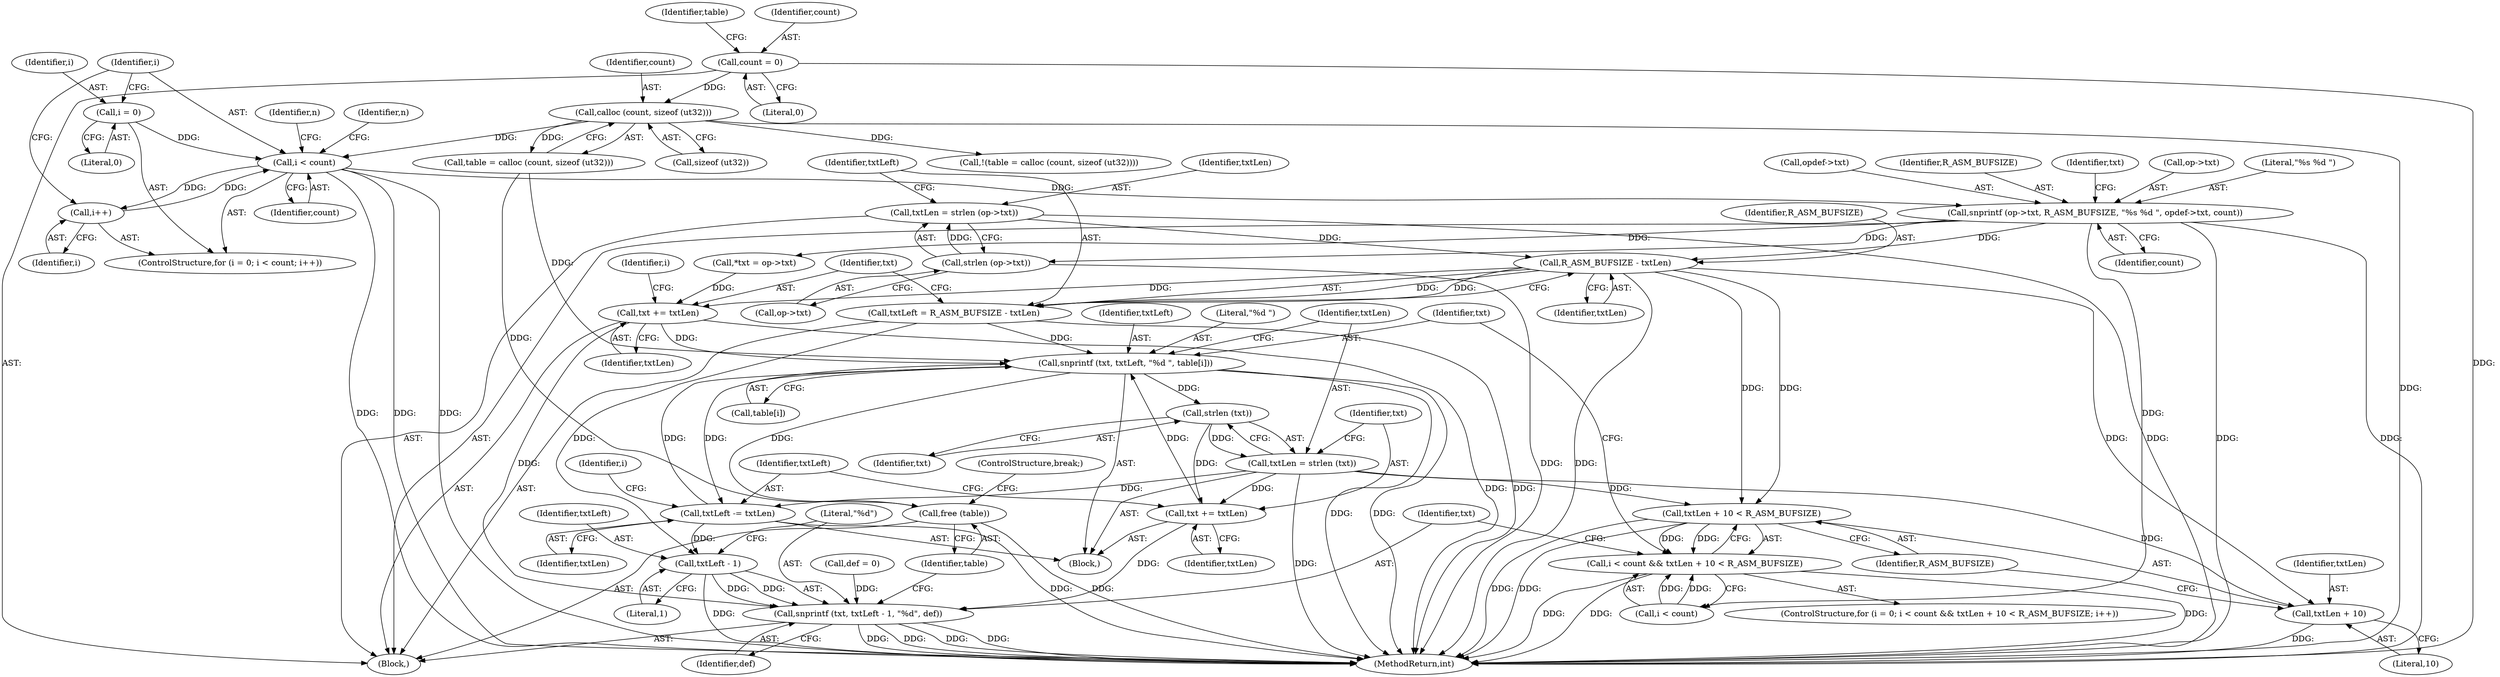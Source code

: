 digraph "0_radare2_bd276ef2fd8ac3401e65be7c126a43175ccfbcd7@API" {
"1000581" [label="(Call,txtLen = strlen (op->txt))"];
"1000583" [label="(Call,strlen (op->txt))"];
"1000564" [label="(Call,snprintf (op->txt, R_ASM_BUFSIZE, \"%s %d \", opdef->txt, count))"];
"1000494" [label="(Call,i < count)"];
"1000497" [label="(Call,i++)"];
"1000491" [label="(Call,i = 0)"];
"1000475" [label="(Call,calloc (count, sizeof (ut32)))"];
"1000437" [label="(Call,count = 0)"];
"1000590" [label="(Call,R_ASM_BUFSIZE - txtLen)"];
"1000588" [label="(Call,txtLeft = R_ASM_BUFSIZE - txtLen)"];
"1000612" [label="(Call,snprintf (txt, txtLeft, \"%d \", table[i]))"];
"1000621" [label="(Call,strlen (txt))"];
"1000619" [label="(Call,txtLen = strlen (txt))"];
"1000604" [label="(Call,txtLen + 10 < R_ASM_BUFSIZE)"];
"1000600" [label="(Call,i < count && txtLen + 10 < R_ASM_BUFSIZE)"];
"1000605" [label="(Call,txtLen + 10)"];
"1000623" [label="(Call,txt += txtLen)"];
"1000629" [label="(Call,snprintf (txt, txtLeft - 1, \"%d\", def))"];
"1000626" [label="(Call,txtLeft -= txtLen)"];
"1000631" [label="(Call,txtLeft - 1)"];
"1000636" [label="(Call,free (table))"];
"1000593" [label="(Call,txt += txtLen)"];
"1000581" [label="(Call,txtLen = strlen (op->txt))"];
"1000613" [label="(Identifier,txt)"];
"1000608" [label="(Identifier,R_ASM_BUFSIZE)"];
"1000490" [label="(ControlStructure,for (i = 0; i < count; i++))"];
"1000604" [label="(Call,txtLen + 10 < R_ASM_BUFSIZE)"];
"1000590" [label="(Call,R_ASM_BUFSIZE - txtLen)"];
"1000584" [label="(Call,op->txt)"];
"1000614" [label="(Identifier,txtLeft)"];
"1000594" [label="(Identifier,txt)"];
"1000598" [label="(Identifier,i)"];
"1000620" [label="(Identifier,txtLen)"];
"1000496" [label="(Identifier,count)"];
"1000589" [label="(Identifier,txtLeft)"];
"1000492" [label="(Identifier,i)"];
"1000605" [label="(Call,txtLen + 10)"];
"1000631" [label="(Call,txtLeft - 1)"];
"1000565" [label="(Call,op->txt)"];
"1000476" [label="(Identifier,count)"];
"1000437" [label="(Call,count = 0)"];
"1000624" [label="(Identifier,txt)"];
"1001097" [label="(MethodReturn,int)"];
"1000588" [label="(Call,txtLeft = R_ASM_BUFSIZE - txtLen)"];
"1000611" [label="(Block,)"];
"1000636" [label="(Call,free (table))"];
"1000593" [label="(Call,txt += txtLen)"];
"1000619" [label="(Call,txtLen = strlen (txt))"];
"1000498" [label="(Identifier,i)"];
"1000497" [label="(Call,i++)"];
"1000610" [label="(Identifier,i)"];
"1000564" [label="(Call,snprintf (op->txt, R_ASM_BUFSIZE, \"%s %d \", opdef->txt, count))"];
"1000475" [label="(Call,calloc (count, sizeof (ut32)))"];
"1000607" [label="(Literal,10)"];
"1000595" [label="(Identifier,txtLen)"];
"1000612" [label="(Call,snprintf (txt, txtLeft, \"%d \", table[i]))"];
"1000445" [label="(Call,def = 0)"];
"1000569" [label="(Literal,\"%s %d \")"];
"1000493" [label="(Literal,0)"];
"1000442" [label="(Identifier,table)"];
"1000601" [label="(Call,i < count)"];
"1000638" [label="(ControlStructure,break;)"];
"1000438" [label="(Identifier,count)"];
"1000616" [label="(Call,table[i])"];
"1000628" [label="(Identifier,txtLen)"];
"1000633" [label="(Literal,1)"];
"1000583" [label="(Call,strlen (op->txt))"];
"1000570" [label="(Call,opdef->txt)"];
"1000494" [label="(Call,i < count)"];
"1000439" [label="(Literal,0)"];
"1000632" [label="(Identifier,txtLeft)"];
"1000596" [label="(ControlStructure,for (i = 0; i < count && txtLen + 10 < R_ASM_BUFSIZE; i++))"];
"1000600" [label="(Call,i < count && txtLen + 10 < R_ASM_BUFSIZE)"];
"1000635" [label="(Identifier,def)"];
"1000568" [label="(Identifier,R_ASM_BUFSIZE)"];
"1000435" [label="(Block,)"];
"1000625" [label="(Identifier,txtLen)"];
"1000576" [label="(Identifier,txt)"];
"1000573" [label="(Identifier,count)"];
"1000532" [label="(Identifier,n)"];
"1000634" [label="(Literal,\"%d\")"];
"1000630" [label="(Identifier,txt)"];
"1000629" [label="(Call,snprintf (txt, txtLeft - 1, \"%d\", def))"];
"1000637" [label="(Identifier,table)"];
"1000592" [label="(Identifier,txtLen)"];
"1000623" [label="(Call,txt += txtLen)"];
"1000627" [label="(Identifier,txtLeft)"];
"1000626" [label="(Call,txtLeft -= txtLen)"];
"1000582" [label="(Identifier,txtLen)"];
"1000473" [label="(Call,table = calloc (count, sizeof (ut32)))"];
"1000575" [label="(Call,*txt = op->txt)"];
"1000622" [label="(Identifier,txt)"];
"1000606" [label="(Identifier,txtLen)"];
"1000477" [label="(Call,sizeof (ut32))"];
"1000591" [label="(Identifier,R_ASM_BUFSIZE)"];
"1000472" [label="(Call,!(table = calloc (count, sizeof (ut32))))"];
"1000615" [label="(Literal,\"%d \")"];
"1000501" [label="(Identifier,n)"];
"1000621" [label="(Call,strlen (txt))"];
"1000495" [label="(Identifier,i)"];
"1000491" [label="(Call,i = 0)"];
"1000581" -> "1000435"  [label="AST: "];
"1000581" -> "1000583"  [label="CFG: "];
"1000582" -> "1000581"  [label="AST: "];
"1000583" -> "1000581"  [label="AST: "];
"1000589" -> "1000581"  [label="CFG: "];
"1000581" -> "1001097"  [label="DDG: "];
"1000583" -> "1000581"  [label="DDG: "];
"1000581" -> "1000590"  [label="DDG: "];
"1000583" -> "1000584"  [label="CFG: "];
"1000584" -> "1000583"  [label="AST: "];
"1000583" -> "1001097"  [label="DDG: "];
"1000564" -> "1000583"  [label="DDG: "];
"1000564" -> "1000435"  [label="AST: "];
"1000564" -> "1000573"  [label="CFG: "];
"1000565" -> "1000564"  [label="AST: "];
"1000568" -> "1000564"  [label="AST: "];
"1000569" -> "1000564"  [label="AST: "];
"1000570" -> "1000564"  [label="AST: "];
"1000573" -> "1000564"  [label="AST: "];
"1000576" -> "1000564"  [label="CFG: "];
"1000564" -> "1001097"  [label="DDG: "];
"1000564" -> "1001097"  [label="DDG: "];
"1000494" -> "1000564"  [label="DDG: "];
"1000564" -> "1000575"  [label="DDG: "];
"1000564" -> "1000590"  [label="DDG: "];
"1000564" -> "1000601"  [label="DDG: "];
"1000494" -> "1000490"  [label="AST: "];
"1000494" -> "1000496"  [label="CFG: "];
"1000495" -> "1000494"  [label="AST: "];
"1000496" -> "1000494"  [label="AST: "];
"1000501" -> "1000494"  [label="CFG: "];
"1000532" -> "1000494"  [label="CFG: "];
"1000494" -> "1001097"  [label="DDG: "];
"1000494" -> "1001097"  [label="DDG: "];
"1000494" -> "1001097"  [label="DDG: "];
"1000497" -> "1000494"  [label="DDG: "];
"1000491" -> "1000494"  [label="DDG: "];
"1000475" -> "1000494"  [label="DDG: "];
"1000494" -> "1000497"  [label="DDG: "];
"1000497" -> "1000490"  [label="AST: "];
"1000497" -> "1000498"  [label="CFG: "];
"1000498" -> "1000497"  [label="AST: "];
"1000495" -> "1000497"  [label="CFG: "];
"1000491" -> "1000490"  [label="AST: "];
"1000491" -> "1000493"  [label="CFG: "];
"1000492" -> "1000491"  [label="AST: "];
"1000493" -> "1000491"  [label="AST: "];
"1000495" -> "1000491"  [label="CFG: "];
"1000475" -> "1000473"  [label="AST: "];
"1000475" -> "1000477"  [label="CFG: "];
"1000476" -> "1000475"  [label="AST: "];
"1000477" -> "1000475"  [label="AST: "];
"1000473" -> "1000475"  [label="CFG: "];
"1000475" -> "1001097"  [label="DDG: "];
"1000475" -> "1000472"  [label="DDG: "];
"1000475" -> "1000473"  [label="DDG: "];
"1000437" -> "1000475"  [label="DDG: "];
"1000437" -> "1000435"  [label="AST: "];
"1000437" -> "1000439"  [label="CFG: "];
"1000438" -> "1000437"  [label="AST: "];
"1000439" -> "1000437"  [label="AST: "];
"1000442" -> "1000437"  [label="CFG: "];
"1000437" -> "1001097"  [label="DDG: "];
"1000590" -> "1000588"  [label="AST: "];
"1000590" -> "1000592"  [label="CFG: "];
"1000591" -> "1000590"  [label="AST: "];
"1000592" -> "1000590"  [label="AST: "];
"1000588" -> "1000590"  [label="CFG: "];
"1000590" -> "1001097"  [label="DDG: "];
"1000590" -> "1000588"  [label="DDG: "];
"1000590" -> "1000588"  [label="DDG: "];
"1000590" -> "1000593"  [label="DDG: "];
"1000590" -> "1000604"  [label="DDG: "];
"1000590" -> "1000604"  [label="DDG: "];
"1000590" -> "1000605"  [label="DDG: "];
"1000588" -> "1000435"  [label="AST: "];
"1000589" -> "1000588"  [label="AST: "];
"1000594" -> "1000588"  [label="CFG: "];
"1000588" -> "1001097"  [label="DDG: "];
"1000588" -> "1000612"  [label="DDG: "];
"1000588" -> "1000631"  [label="DDG: "];
"1000612" -> "1000611"  [label="AST: "];
"1000612" -> "1000616"  [label="CFG: "];
"1000613" -> "1000612"  [label="AST: "];
"1000614" -> "1000612"  [label="AST: "];
"1000615" -> "1000612"  [label="AST: "];
"1000616" -> "1000612"  [label="AST: "];
"1000620" -> "1000612"  [label="CFG: "];
"1000612" -> "1001097"  [label="DDG: "];
"1000612" -> "1001097"  [label="DDG: "];
"1000623" -> "1000612"  [label="DDG: "];
"1000593" -> "1000612"  [label="DDG: "];
"1000626" -> "1000612"  [label="DDG: "];
"1000473" -> "1000612"  [label="DDG: "];
"1000612" -> "1000621"  [label="DDG: "];
"1000612" -> "1000626"  [label="DDG: "];
"1000612" -> "1000636"  [label="DDG: "];
"1000621" -> "1000619"  [label="AST: "];
"1000621" -> "1000622"  [label="CFG: "];
"1000622" -> "1000621"  [label="AST: "];
"1000619" -> "1000621"  [label="CFG: "];
"1000621" -> "1000619"  [label="DDG: "];
"1000621" -> "1000623"  [label="DDG: "];
"1000619" -> "1000611"  [label="AST: "];
"1000620" -> "1000619"  [label="AST: "];
"1000624" -> "1000619"  [label="CFG: "];
"1000619" -> "1001097"  [label="DDG: "];
"1000619" -> "1000604"  [label="DDG: "];
"1000619" -> "1000605"  [label="DDG: "];
"1000619" -> "1000623"  [label="DDG: "];
"1000619" -> "1000626"  [label="DDG: "];
"1000604" -> "1000600"  [label="AST: "];
"1000604" -> "1000608"  [label="CFG: "];
"1000605" -> "1000604"  [label="AST: "];
"1000608" -> "1000604"  [label="AST: "];
"1000600" -> "1000604"  [label="CFG: "];
"1000604" -> "1001097"  [label="DDG: "];
"1000604" -> "1001097"  [label="DDG: "];
"1000604" -> "1000600"  [label="DDG: "];
"1000604" -> "1000600"  [label="DDG: "];
"1000600" -> "1000596"  [label="AST: "];
"1000600" -> "1000601"  [label="CFG: "];
"1000601" -> "1000600"  [label="AST: "];
"1000613" -> "1000600"  [label="CFG: "];
"1000630" -> "1000600"  [label="CFG: "];
"1000600" -> "1001097"  [label="DDG: "];
"1000600" -> "1001097"  [label="DDG: "];
"1000600" -> "1001097"  [label="DDG: "];
"1000601" -> "1000600"  [label="DDG: "];
"1000601" -> "1000600"  [label="DDG: "];
"1000605" -> "1000607"  [label="CFG: "];
"1000606" -> "1000605"  [label="AST: "];
"1000607" -> "1000605"  [label="AST: "];
"1000608" -> "1000605"  [label="CFG: "];
"1000605" -> "1001097"  [label="DDG: "];
"1000623" -> "1000611"  [label="AST: "];
"1000623" -> "1000625"  [label="CFG: "];
"1000624" -> "1000623"  [label="AST: "];
"1000625" -> "1000623"  [label="AST: "];
"1000627" -> "1000623"  [label="CFG: "];
"1000623" -> "1000629"  [label="DDG: "];
"1000629" -> "1000435"  [label="AST: "];
"1000629" -> "1000635"  [label="CFG: "];
"1000630" -> "1000629"  [label="AST: "];
"1000631" -> "1000629"  [label="AST: "];
"1000634" -> "1000629"  [label="AST: "];
"1000635" -> "1000629"  [label="AST: "];
"1000637" -> "1000629"  [label="CFG: "];
"1000629" -> "1001097"  [label="DDG: "];
"1000629" -> "1001097"  [label="DDG: "];
"1000629" -> "1001097"  [label="DDG: "];
"1000629" -> "1001097"  [label="DDG: "];
"1000593" -> "1000629"  [label="DDG: "];
"1000631" -> "1000629"  [label="DDG: "];
"1000631" -> "1000629"  [label="DDG: "];
"1000445" -> "1000629"  [label="DDG: "];
"1000626" -> "1000611"  [label="AST: "];
"1000626" -> "1000628"  [label="CFG: "];
"1000627" -> "1000626"  [label="AST: "];
"1000628" -> "1000626"  [label="AST: "];
"1000610" -> "1000626"  [label="CFG: "];
"1000626" -> "1001097"  [label="DDG: "];
"1000626" -> "1000631"  [label="DDG: "];
"1000631" -> "1000633"  [label="CFG: "];
"1000632" -> "1000631"  [label="AST: "];
"1000633" -> "1000631"  [label="AST: "];
"1000634" -> "1000631"  [label="CFG: "];
"1000631" -> "1001097"  [label="DDG: "];
"1000636" -> "1000435"  [label="AST: "];
"1000636" -> "1000637"  [label="CFG: "];
"1000637" -> "1000636"  [label="AST: "];
"1000638" -> "1000636"  [label="CFG: "];
"1000636" -> "1001097"  [label="DDG: "];
"1000473" -> "1000636"  [label="DDG: "];
"1000593" -> "1000435"  [label="AST: "];
"1000593" -> "1000595"  [label="CFG: "];
"1000594" -> "1000593"  [label="AST: "];
"1000595" -> "1000593"  [label="AST: "];
"1000598" -> "1000593"  [label="CFG: "];
"1000593" -> "1001097"  [label="DDG: "];
"1000575" -> "1000593"  [label="DDG: "];
}
